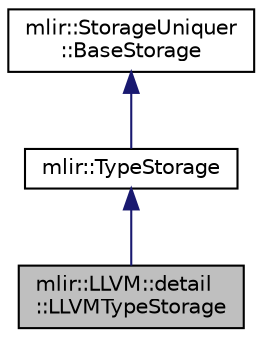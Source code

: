 digraph "mlir::LLVM::detail::LLVMTypeStorage"
{
  bgcolor="transparent";
  edge [fontname="Helvetica",fontsize="10",labelfontname="Helvetica",labelfontsize="10"];
  node [fontname="Helvetica",fontsize="10",shape=record];
  Node0 [label="mlir::LLVM::detail\l::LLVMTypeStorage",height=0.2,width=0.4,color="black", fillcolor="grey75", style="filled", fontcolor="black"];
  Node1 -> Node0 [dir="back",color="midnightblue",fontsize="10",style="solid",fontname="Helvetica"];
  Node1 [label="mlir::TypeStorage",height=0.2,width=0.4,color="black",URL="$classmlir_1_1TypeStorage.html",tooltip="Base storage class appearing in a Type. "];
  Node2 -> Node1 [dir="back",color="midnightblue",fontsize="10",style="solid",fontname="Helvetica"];
  Node2 [label="mlir::StorageUniquer\l::BaseStorage",height=0.2,width=0.4,color="black",URL="$classmlir_1_1StorageUniquer_1_1BaseStorage.html",tooltip="This class acts as the base storage that all storage classes must derived from. "];
}
